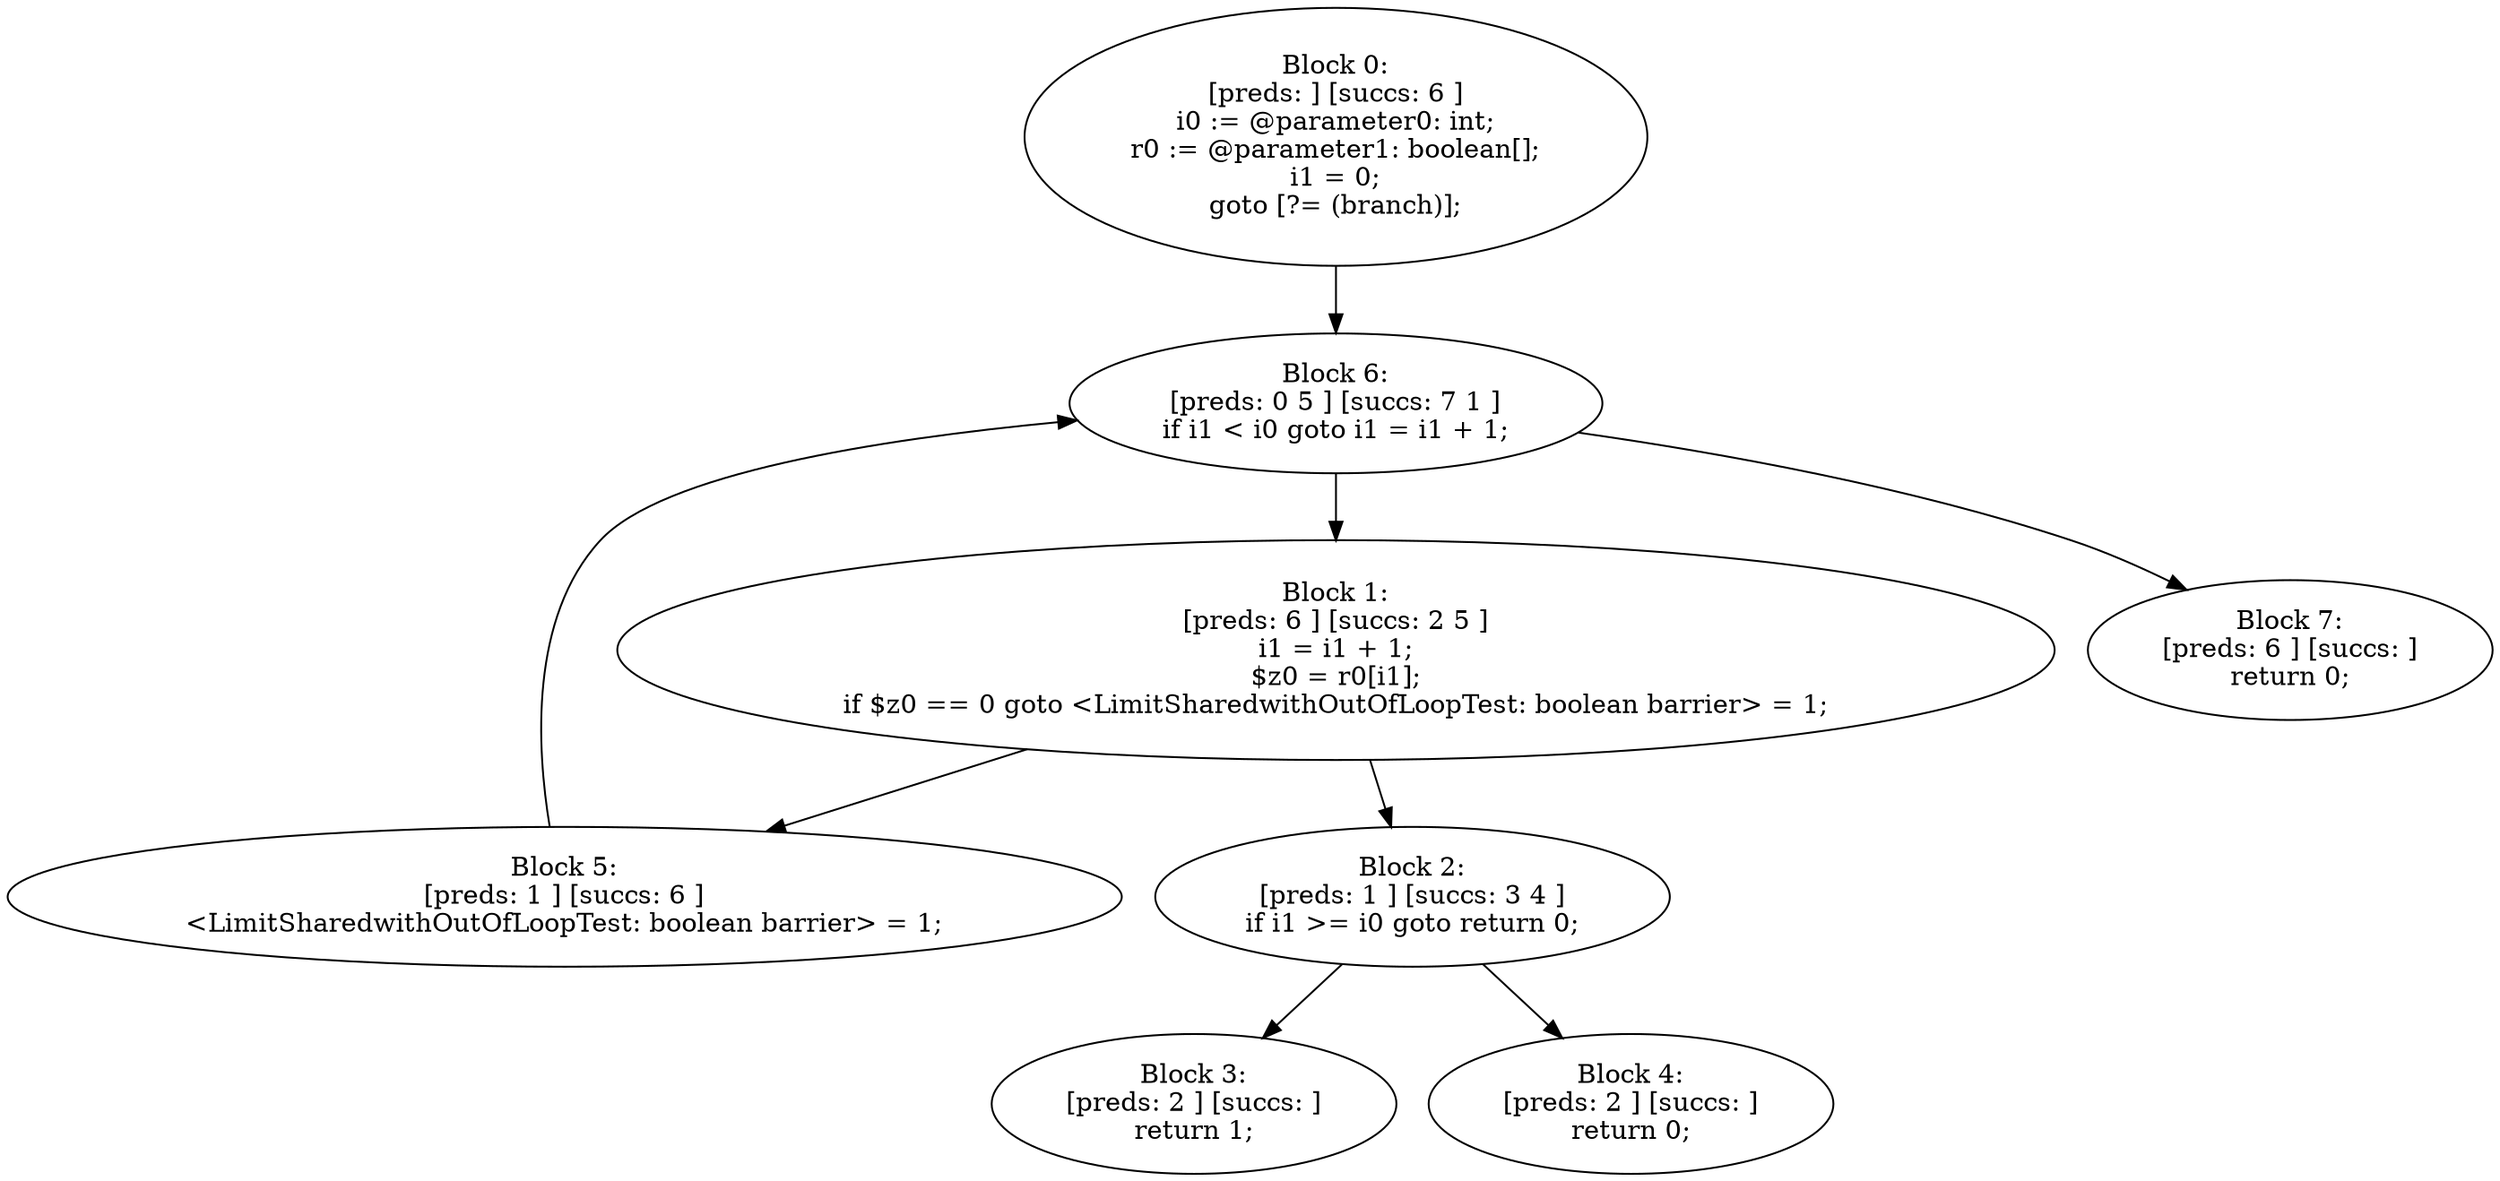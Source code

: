 digraph "unitGraph" {
    "Block 0:
[preds: ] [succs: 6 ]
i0 := @parameter0: int;
r0 := @parameter1: boolean[];
i1 = 0;
goto [?= (branch)];
"
    "Block 1:
[preds: 6 ] [succs: 2 5 ]
i1 = i1 + 1;
$z0 = r0[i1];
if $z0 == 0 goto <LimitSharedwithOutOfLoopTest: boolean barrier> = 1;
"
    "Block 2:
[preds: 1 ] [succs: 3 4 ]
if i1 >= i0 goto return 0;
"
    "Block 3:
[preds: 2 ] [succs: ]
return 1;
"
    "Block 4:
[preds: 2 ] [succs: ]
return 0;
"
    "Block 5:
[preds: 1 ] [succs: 6 ]
<LimitSharedwithOutOfLoopTest: boolean barrier> = 1;
"
    "Block 6:
[preds: 0 5 ] [succs: 7 1 ]
if i1 < i0 goto i1 = i1 + 1;
"
    "Block 7:
[preds: 6 ] [succs: ]
return 0;
"
    "Block 0:
[preds: ] [succs: 6 ]
i0 := @parameter0: int;
r0 := @parameter1: boolean[];
i1 = 0;
goto [?= (branch)];
"->"Block 6:
[preds: 0 5 ] [succs: 7 1 ]
if i1 < i0 goto i1 = i1 + 1;
";
    "Block 1:
[preds: 6 ] [succs: 2 5 ]
i1 = i1 + 1;
$z0 = r0[i1];
if $z0 == 0 goto <LimitSharedwithOutOfLoopTest: boolean barrier> = 1;
"->"Block 2:
[preds: 1 ] [succs: 3 4 ]
if i1 >= i0 goto return 0;
";
    "Block 1:
[preds: 6 ] [succs: 2 5 ]
i1 = i1 + 1;
$z0 = r0[i1];
if $z0 == 0 goto <LimitSharedwithOutOfLoopTest: boolean barrier> = 1;
"->"Block 5:
[preds: 1 ] [succs: 6 ]
<LimitSharedwithOutOfLoopTest: boolean barrier> = 1;
";
    "Block 2:
[preds: 1 ] [succs: 3 4 ]
if i1 >= i0 goto return 0;
"->"Block 3:
[preds: 2 ] [succs: ]
return 1;
";
    "Block 2:
[preds: 1 ] [succs: 3 4 ]
if i1 >= i0 goto return 0;
"->"Block 4:
[preds: 2 ] [succs: ]
return 0;
";
    "Block 5:
[preds: 1 ] [succs: 6 ]
<LimitSharedwithOutOfLoopTest: boolean barrier> = 1;
"->"Block 6:
[preds: 0 5 ] [succs: 7 1 ]
if i1 < i0 goto i1 = i1 + 1;
";
    "Block 6:
[preds: 0 5 ] [succs: 7 1 ]
if i1 < i0 goto i1 = i1 + 1;
"->"Block 7:
[preds: 6 ] [succs: ]
return 0;
";
    "Block 6:
[preds: 0 5 ] [succs: 7 1 ]
if i1 < i0 goto i1 = i1 + 1;
"->"Block 1:
[preds: 6 ] [succs: 2 5 ]
i1 = i1 + 1;
$z0 = r0[i1];
if $z0 == 0 goto <LimitSharedwithOutOfLoopTest: boolean barrier> = 1;
";
}
